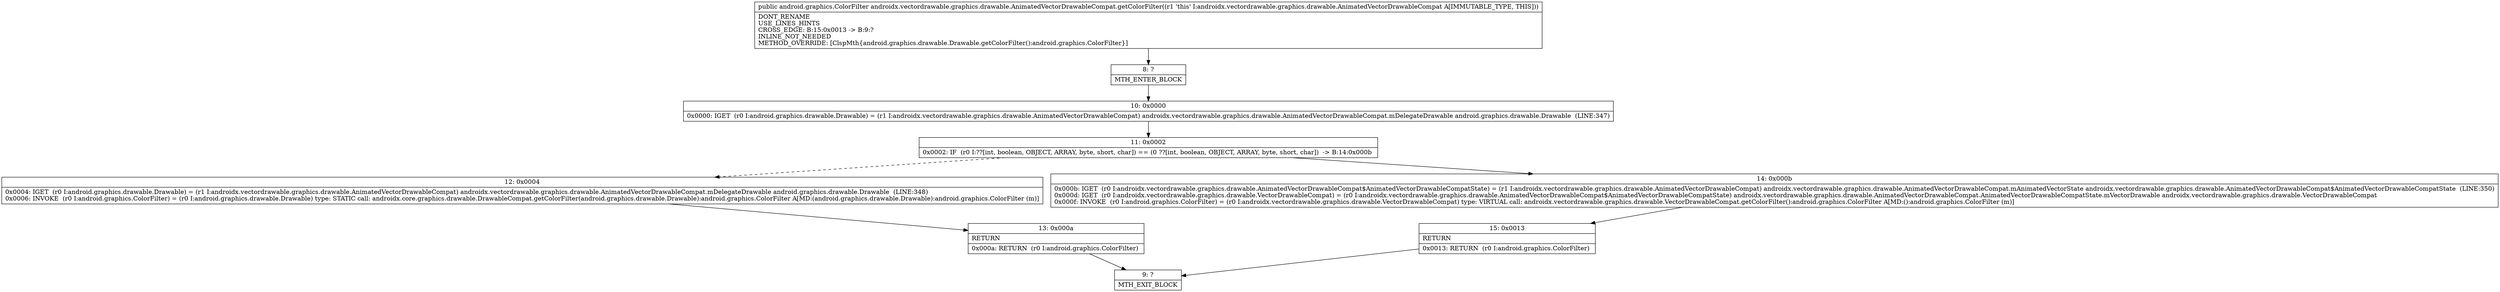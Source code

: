 digraph "CFG forandroidx.vectordrawable.graphics.drawable.AnimatedVectorDrawableCompat.getColorFilter()Landroid\/graphics\/ColorFilter;" {
Node_8 [shape=record,label="{8\:\ ?|MTH_ENTER_BLOCK\l}"];
Node_10 [shape=record,label="{10\:\ 0x0000|0x0000: IGET  (r0 I:android.graphics.drawable.Drawable) = (r1 I:androidx.vectordrawable.graphics.drawable.AnimatedVectorDrawableCompat) androidx.vectordrawable.graphics.drawable.AnimatedVectorDrawableCompat.mDelegateDrawable android.graphics.drawable.Drawable  (LINE:347)\l}"];
Node_11 [shape=record,label="{11\:\ 0x0002|0x0002: IF  (r0 I:??[int, boolean, OBJECT, ARRAY, byte, short, char]) == (0 ??[int, boolean, OBJECT, ARRAY, byte, short, char])  \-\> B:14:0x000b \l}"];
Node_12 [shape=record,label="{12\:\ 0x0004|0x0004: IGET  (r0 I:android.graphics.drawable.Drawable) = (r1 I:androidx.vectordrawable.graphics.drawable.AnimatedVectorDrawableCompat) androidx.vectordrawable.graphics.drawable.AnimatedVectorDrawableCompat.mDelegateDrawable android.graphics.drawable.Drawable  (LINE:348)\l0x0006: INVOKE  (r0 I:android.graphics.ColorFilter) = (r0 I:android.graphics.drawable.Drawable) type: STATIC call: androidx.core.graphics.drawable.DrawableCompat.getColorFilter(android.graphics.drawable.Drawable):android.graphics.ColorFilter A[MD:(android.graphics.drawable.Drawable):android.graphics.ColorFilter (m)]\l}"];
Node_13 [shape=record,label="{13\:\ 0x000a|RETURN\l|0x000a: RETURN  (r0 I:android.graphics.ColorFilter) \l}"];
Node_9 [shape=record,label="{9\:\ ?|MTH_EXIT_BLOCK\l}"];
Node_14 [shape=record,label="{14\:\ 0x000b|0x000b: IGET  (r0 I:androidx.vectordrawable.graphics.drawable.AnimatedVectorDrawableCompat$AnimatedVectorDrawableCompatState) = (r1 I:androidx.vectordrawable.graphics.drawable.AnimatedVectorDrawableCompat) androidx.vectordrawable.graphics.drawable.AnimatedVectorDrawableCompat.mAnimatedVectorState androidx.vectordrawable.graphics.drawable.AnimatedVectorDrawableCompat$AnimatedVectorDrawableCompatState  (LINE:350)\l0x000d: IGET  (r0 I:androidx.vectordrawable.graphics.drawable.VectorDrawableCompat) = (r0 I:androidx.vectordrawable.graphics.drawable.AnimatedVectorDrawableCompat$AnimatedVectorDrawableCompatState) androidx.vectordrawable.graphics.drawable.AnimatedVectorDrawableCompat.AnimatedVectorDrawableCompatState.mVectorDrawable androidx.vectordrawable.graphics.drawable.VectorDrawableCompat \l0x000f: INVOKE  (r0 I:android.graphics.ColorFilter) = (r0 I:androidx.vectordrawable.graphics.drawable.VectorDrawableCompat) type: VIRTUAL call: androidx.vectordrawable.graphics.drawable.VectorDrawableCompat.getColorFilter():android.graphics.ColorFilter A[MD:():android.graphics.ColorFilter (m)]\l}"];
Node_15 [shape=record,label="{15\:\ 0x0013|RETURN\l|0x0013: RETURN  (r0 I:android.graphics.ColorFilter) \l}"];
MethodNode[shape=record,label="{public android.graphics.ColorFilter androidx.vectordrawable.graphics.drawable.AnimatedVectorDrawableCompat.getColorFilter((r1 'this' I:androidx.vectordrawable.graphics.drawable.AnimatedVectorDrawableCompat A[IMMUTABLE_TYPE, THIS]))  | DONT_RENAME\lUSE_LINES_HINTS\lCROSS_EDGE: B:15:0x0013 \-\> B:9:?\lINLINE_NOT_NEEDED\lMETHOD_OVERRIDE: [ClspMth\{android.graphics.drawable.Drawable.getColorFilter():android.graphics.ColorFilter\}]\l}"];
MethodNode -> Node_8;Node_8 -> Node_10;
Node_10 -> Node_11;
Node_11 -> Node_12[style=dashed];
Node_11 -> Node_14;
Node_12 -> Node_13;
Node_13 -> Node_9;
Node_14 -> Node_15;
Node_15 -> Node_9;
}

